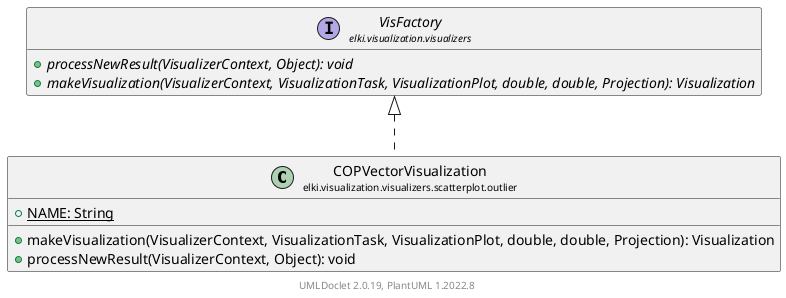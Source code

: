 @startuml
    remove .*\.(Instance|Par|Parameterizer|Factory)$
    set namespaceSeparator none
    hide empty fields
    hide empty methods

    class "<size:14>COPVectorVisualization\n<size:10>elki.visualization.visualizers.scatterplot.outlier" as elki.visualization.visualizers.scatterplot.outlier.COPVectorVisualization [[COPVectorVisualization.html]] {
        {static} +NAME: String
        +makeVisualization(VisualizerContext, VisualizationTask, VisualizationPlot, double, double, Projection): Visualization
        +processNewResult(VisualizerContext, Object): void
    }

    interface "<size:14>VisFactory\n<size:10>elki.visualization.visualizers" as elki.visualization.visualizers.VisFactory [[../../VisFactory.html]] {
        {abstract} +processNewResult(VisualizerContext, Object): void
        {abstract} +makeVisualization(VisualizerContext, VisualizationTask, VisualizationPlot, double, double, Projection): Visualization
    }
    class "<size:14>COPVectorVisualization.Instance\n<size:10>elki.visualization.visualizers.scatterplot.outlier" as elki.visualization.visualizers.scatterplot.outlier.COPVectorVisualization.Instance [[COPVectorVisualization.Instance.html]]

    elki.visualization.visualizers.VisFactory <|.. elki.visualization.visualizers.scatterplot.outlier.COPVectorVisualization
    elki.visualization.visualizers.scatterplot.outlier.COPVectorVisualization +-- elki.visualization.visualizers.scatterplot.outlier.COPVectorVisualization.Instance

    center footer UMLDoclet 2.0.19, PlantUML 1.2022.8
@enduml
